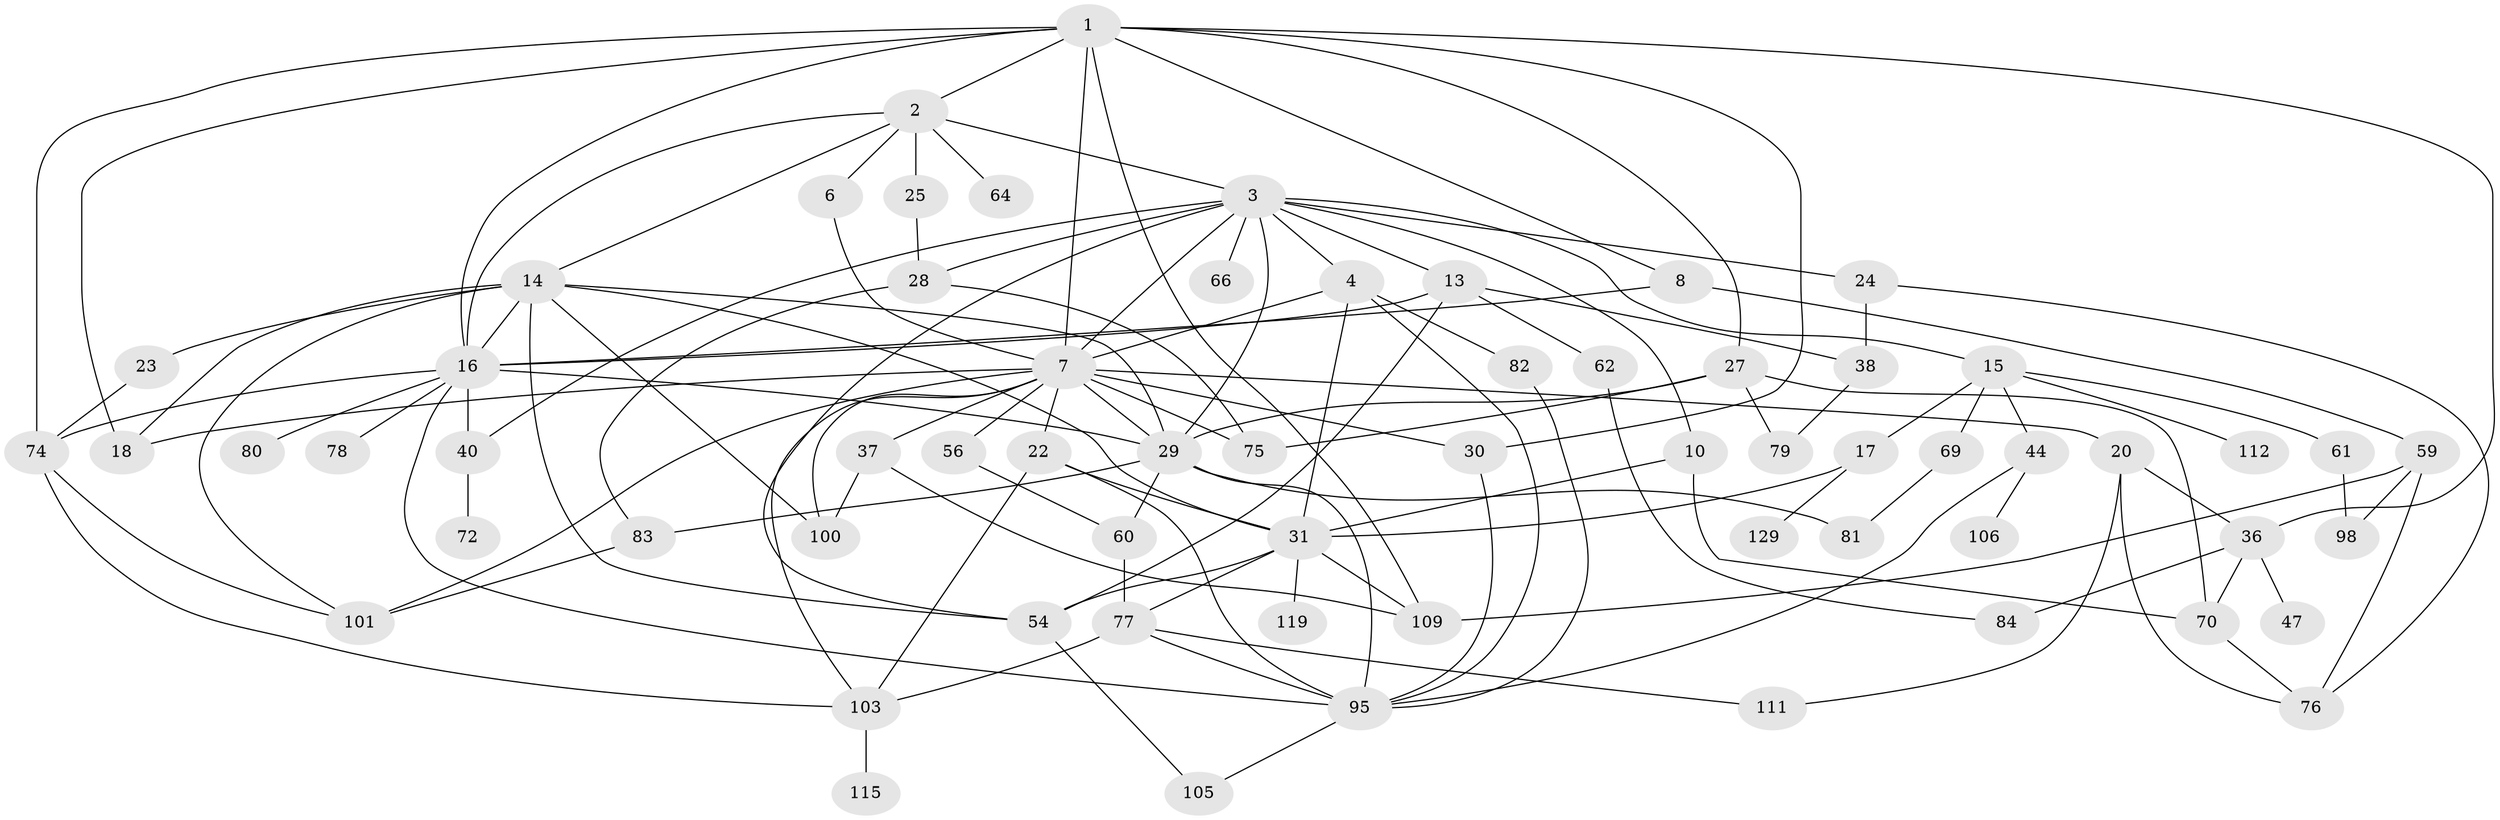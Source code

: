 // original degree distribution, {7: 0.023076923076923078, 6: 0.03076923076923077, 5: 0.08461538461538462, 3: 0.25384615384615383, 2: 0.36153846153846153, 10: 0.007692307692307693, 4: 0.11538461538461539, 8: 0.007692307692307693, 1: 0.11538461538461539}
// Generated by graph-tools (version 1.1) at 2025/13/03/09/25 04:13:34]
// undirected, 65 vertices, 125 edges
graph export_dot {
graph [start="1"]
  node [color=gray90,style=filled];
  1 [super="+33+5"];
  2;
  3 [super="+12+9"];
  4;
  6;
  7 [super="+11"];
  8;
  10 [super="+50"];
  13 [super="+34"];
  14 [super="+55+88+102+51"];
  15 [super="+19+41"];
  16 [super="+43+52+48+49"];
  17;
  18 [super="+120"];
  20 [super="+71+21"];
  22 [super="+123"];
  23 [super="+97"];
  24;
  25;
  27 [super="+116+107+53"];
  28 [super="+65"];
  29 [super="+94+86+32"];
  30 [super="+58+89"];
  31 [super="+39"];
  36;
  37 [super="+57"];
  38;
  40 [super="+42"];
  44 [super="+45"];
  47 [super="+93"];
  54 [super="+104+67"];
  56;
  59 [super="+124"];
  60;
  61;
  62;
  64;
  66;
  69;
  70 [super="+96"];
  72;
  74 [super="+126"];
  75;
  76;
  77 [super="+90"];
  78;
  79;
  80;
  81;
  82 [super="+87"];
  83 [super="+127"];
  84;
  95 [super="+113"];
  98;
  100;
  101;
  103 [super="+110"];
  105;
  106;
  109;
  111;
  112;
  115;
  119;
  129;
  1 -- 2;
  1 -- 27;
  1 -- 36;
  1 -- 74;
  1 -- 109;
  1 -- 16;
  1 -- 18;
  1 -- 30;
  1 -- 8;
  1 -- 7;
  2 -- 3;
  2 -- 6;
  2 -- 14;
  2 -- 25;
  2 -- 64;
  2 -- 16;
  3 -- 4;
  3 -- 54;
  3 -- 24;
  3 -- 66;
  3 -- 13;
  3 -- 7;
  3 -- 40;
  3 -- 10;
  3 -- 28;
  3 -- 15;
  3 -- 29;
  4 -- 7;
  4 -- 82;
  4 -- 31;
  4 -- 95;
  6 -- 7;
  7 -- 20;
  7 -- 22;
  7 -- 30 [weight=2];
  7 -- 37;
  7 -- 56;
  7 -- 100;
  7 -- 103;
  7 -- 101;
  7 -- 75;
  7 -- 18;
  7 -- 29;
  8 -- 16;
  8 -- 59;
  10 -- 31 [weight=2];
  10 -- 70;
  13 -- 62;
  13 -- 16;
  13 -- 54;
  13 -- 38;
  14 -- 18;
  14 -- 23;
  14 -- 100;
  14 -- 54;
  14 -- 31;
  14 -- 101;
  14 -- 29;
  14 -- 16;
  15 -- 17;
  15 -- 112;
  15 -- 69;
  15 -- 44;
  15 -- 61;
  16 -- 80;
  16 -- 95;
  16 -- 40 [weight=2];
  16 -- 74;
  16 -- 29;
  16 -- 78;
  17 -- 129;
  17 -- 31;
  20 -- 76;
  20 -- 36;
  20 -- 111;
  22 -- 31;
  22 -- 103;
  22 -- 95;
  23 -- 74;
  24 -- 38;
  24 -- 76;
  25 -- 28;
  27 -- 75;
  27 -- 29;
  27 -- 79;
  27 -- 70;
  28 -- 83;
  28 -- 75;
  29 -- 83;
  29 -- 81;
  29 -- 60;
  29 -- 95;
  30 -- 95;
  31 -- 109;
  31 -- 119;
  31 -- 54;
  31 -- 77;
  36 -- 47;
  36 -- 84;
  36 -- 70;
  37 -- 100;
  37 -- 109;
  38 -- 79;
  40 -- 72;
  44 -- 106;
  44 -- 95;
  54 -- 105;
  56 -- 60;
  59 -- 98;
  59 -- 76;
  59 -- 109;
  60 -- 77;
  61 -- 98;
  62 -- 84;
  69 -- 81;
  70 -- 76;
  74 -- 101;
  74 -- 103;
  77 -- 103;
  77 -- 111;
  77 -- 95;
  82 -- 95;
  83 -- 101;
  95 -- 105;
  103 -- 115;
}
